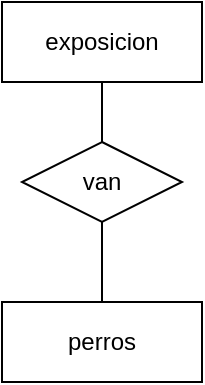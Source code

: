 <mxfile version="22.0.3" type="device">
  <diagram name="Página-1" id="aoJcjzP_ZeegTzzJxPTV">
    <mxGraphModel dx="712" dy="827" grid="1" gridSize="10" guides="1" tooltips="1" connect="1" arrows="1" fold="1" page="1" pageScale="1" pageWidth="827" pageHeight="1169" math="0" shadow="0">
      <root>
        <mxCell id="0" />
        <mxCell id="1" parent="0" />
        <mxCell id="voWF1Hl5yMoO_6AILRPe-1" value="exposicion" style="whiteSpace=wrap;html=1;align=center;" vertex="1" parent="1">
          <mxGeometry x="180" y="70" width="100" height="40" as="geometry" />
        </mxCell>
        <mxCell id="voWF1Hl5yMoO_6AILRPe-3" value="perros" style="whiteSpace=wrap;html=1;align=center;" vertex="1" parent="1">
          <mxGeometry x="180" y="220" width="100" height="40" as="geometry" />
        </mxCell>
        <mxCell id="voWF1Hl5yMoO_6AILRPe-4" value="" style="endArrow=none;html=1;rounded=0;exitX=0.5;exitY=1;exitDx=0;exitDy=0;entryX=0.5;entryY=0;entryDx=0;entryDy=0;" edge="1" parent="1" source="voWF1Hl5yMoO_6AILRPe-1" target="voWF1Hl5yMoO_6AILRPe-3">
          <mxGeometry relative="1" as="geometry">
            <mxPoint x="250" y="160" as="sourcePoint" />
            <mxPoint x="410" y="160" as="targetPoint" />
          </mxGeometry>
        </mxCell>
        <mxCell id="voWF1Hl5yMoO_6AILRPe-2" value="van" style="shape=rhombus;perimeter=rhombusPerimeter;whiteSpace=wrap;html=1;align=center;" vertex="1" parent="1">
          <mxGeometry x="190" y="140" width="80" height="40" as="geometry" />
        </mxCell>
      </root>
    </mxGraphModel>
  </diagram>
</mxfile>
